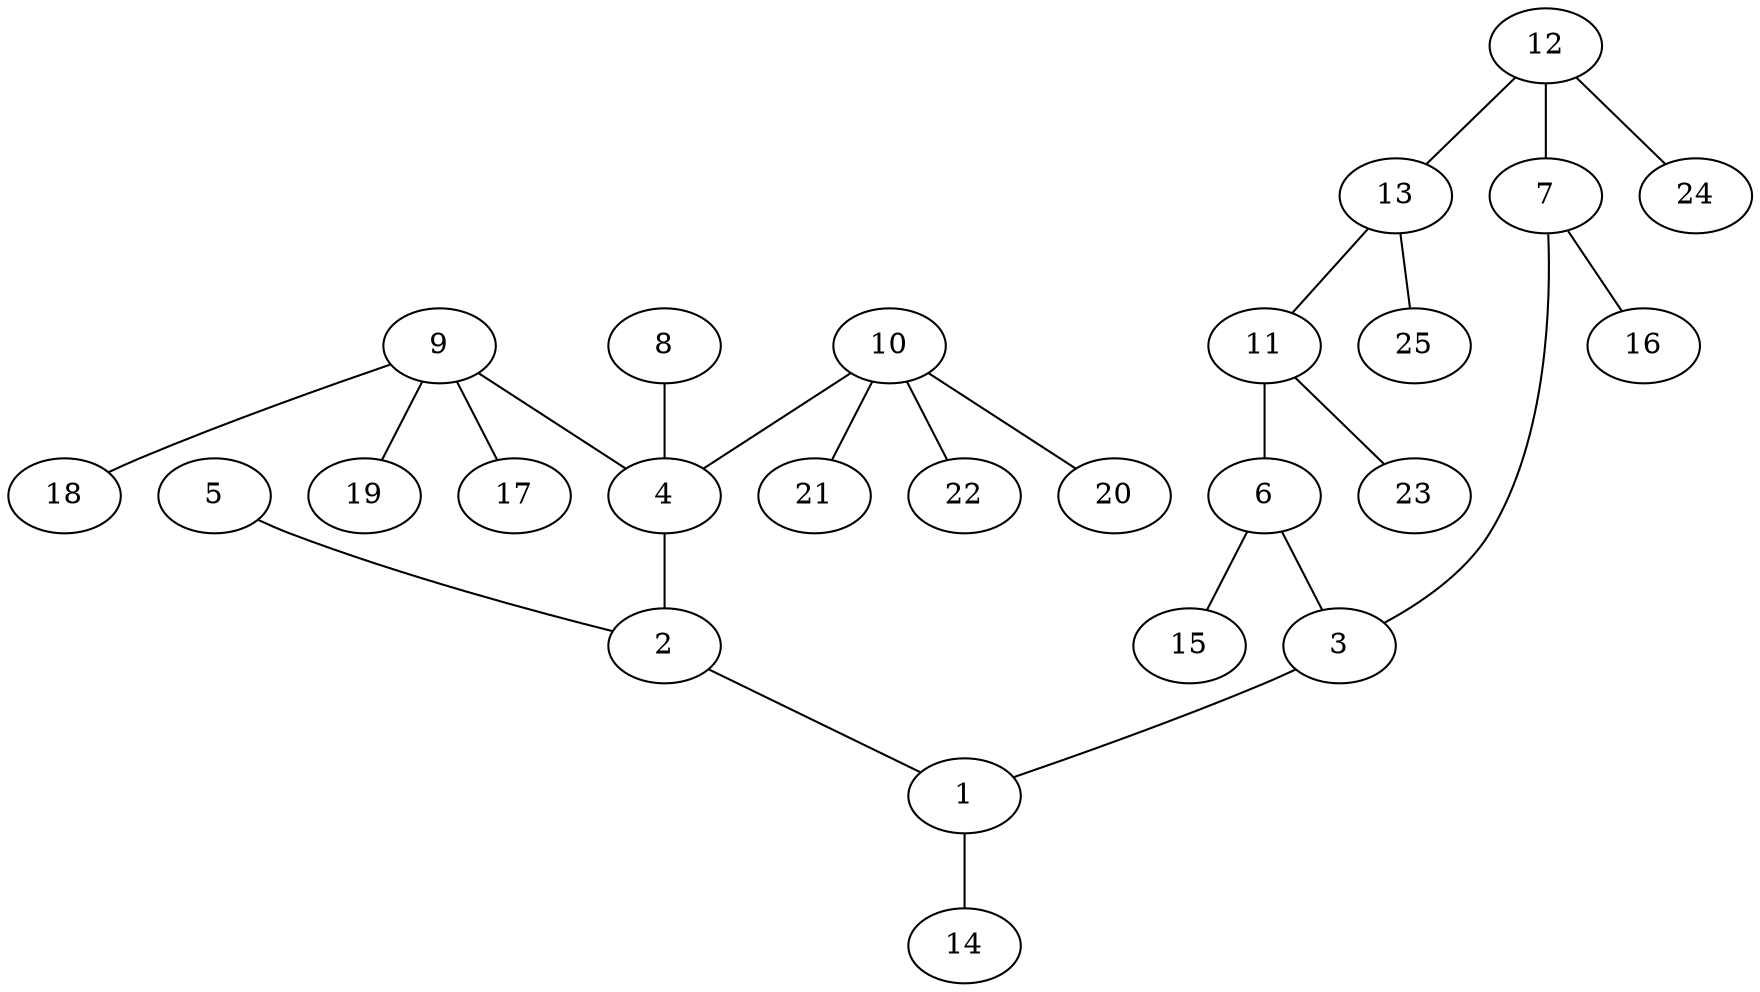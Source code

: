 graph molecule_1888 {
	1	 [chem=N];
	14	 [chem=H];
	1 -- 14	 [valence=1];
	2	 [chem=C];
	2 -- 1	 [valence=1];
	3	 [chem=C];
	3 -- 1	 [valence=1];
	4	 [chem=C];
	4 -- 2	 [valence=1];
	5	 [chem=O];
	5 -- 2	 [valence=2];
	6	 [chem=C];
	6 -- 3	 [valence=2];
	15	 [chem=H];
	6 -- 15	 [valence=1];
	7	 [chem=C];
	7 -- 3	 [valence=1];
	16	 [chem=H];
	7 -- 16	 [valence=1];
	8	 [chem=Br];
	8 -- 4	 [valence=1];
	9	 [chem=C];
	9 -- 4	 [valence=1];
	17	 [chem=H];
	9 -- 17	 [valence=1];
	18	 [chem=H];
	9 -- 18	 [valence=1];
	19	 [chem=H];
	9 -- 19	 [valence=1];
	10	 [chem=C];
	10 -- 4	 [valence=1];
	20	 [chem=H];
	10 -- 20	 [valence=1];
	21	 [chem=H];
	10 -- 21	 [valence=1];
	22	 [chem=H];
	10 -- 22	 [valence=1];
	11	 [chem=C];
	11 -- 6	 [valence=1];
	23	 [chem=H];
	11 -- 23	 [valence=1];
	12	 [chem=C];
	12 -- 7	 [valence=2];
	13	 [chem=C];
	12 -- 13	 [valence=1];
	24	 [chem=H];
	12 -- 24	 [valence=1];
	13 -- 11	 [valence=2];
	25	 [chem=H];
	13 -- 25	 [valence=1];
}
